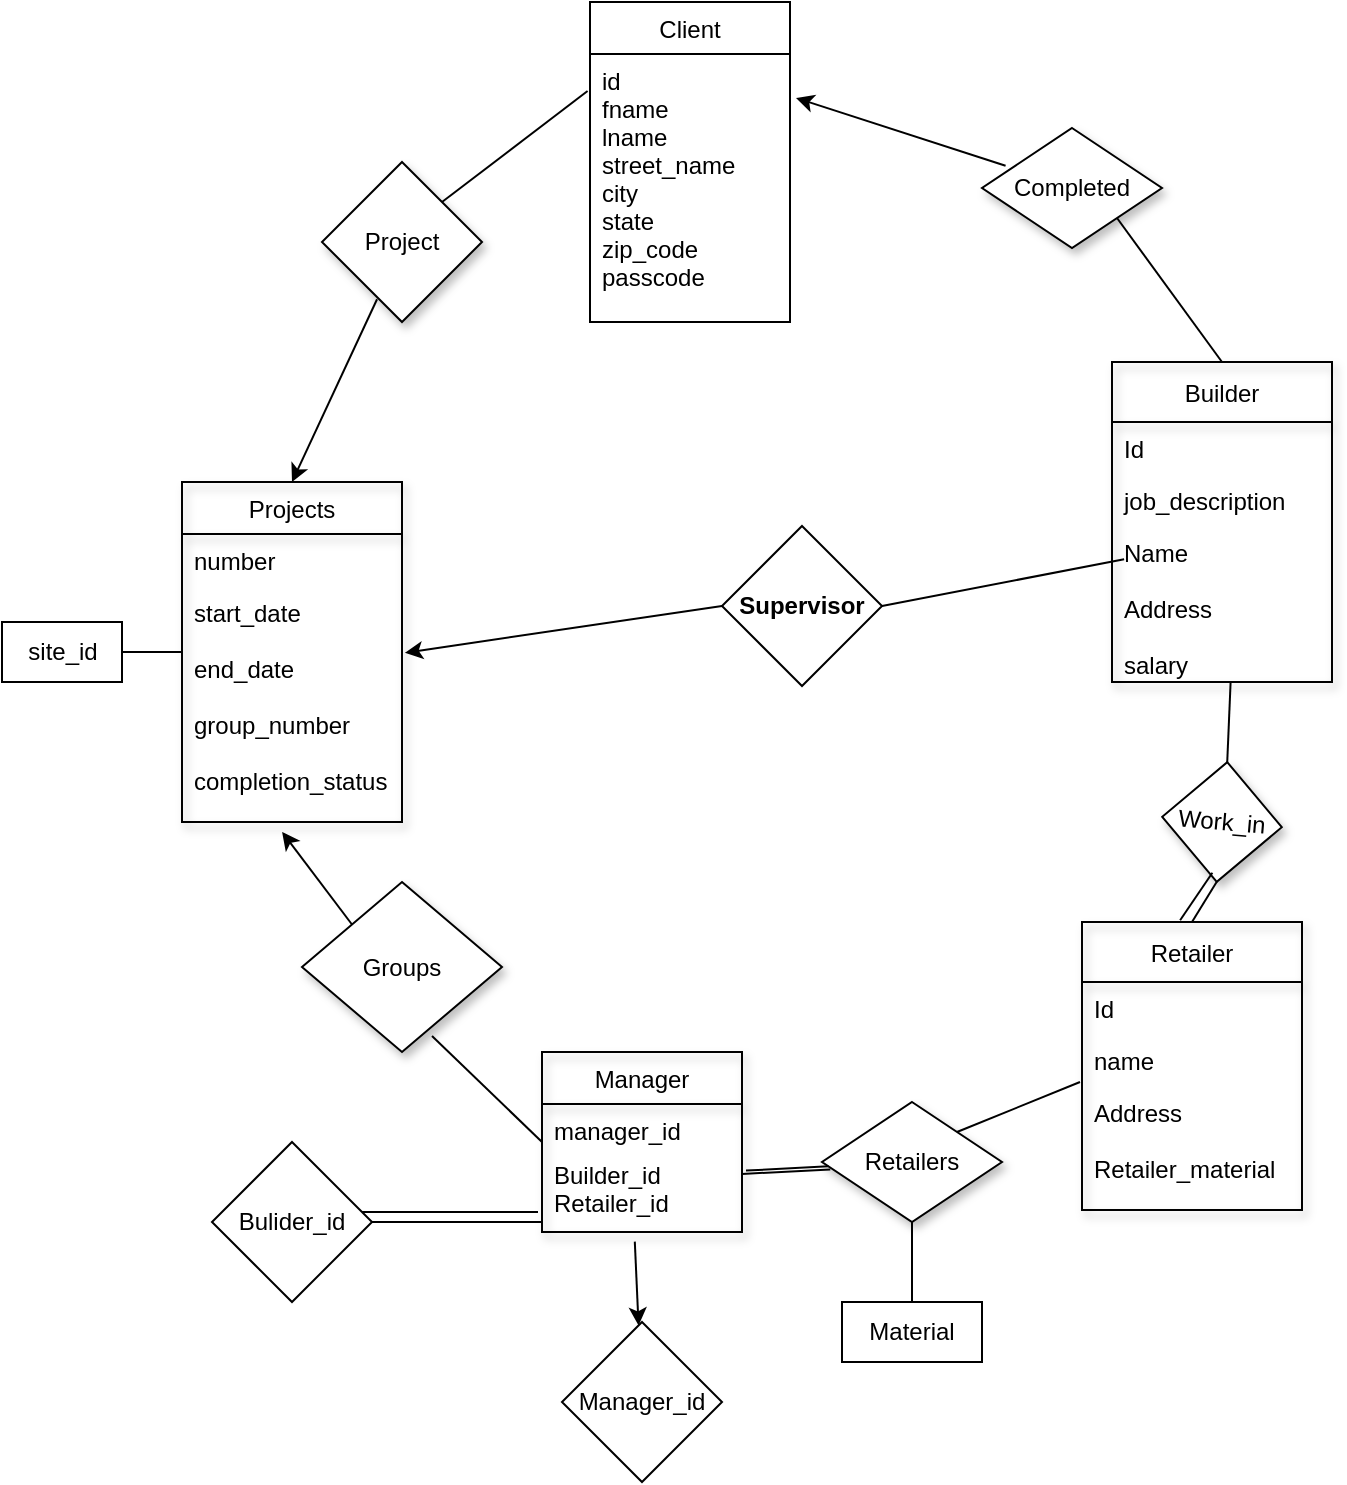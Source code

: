<mxfile version="15.6.6" type="github">
  <diagram id="4UxT9yWdNShp-Za1b8pm" name="Page-1">
    <mxGraphModel dx="1955" dy="947" grid="1" gridSize="10" guides="1" tooltips="1" connect="1" arrows="1" fold="1" page="1" pageScale="1" pageWidth="827" pageHeight="1169" math="0" shadow="0">
      <root>
        <mxCell id="0" />
        <mxCell id="1" parent="0" />
        <mxCell id="HvbOI0HMesnXb_MxwJK7-15" value="Client" style="swimlane;fontStyle=0;childLayout=stackLayout;horizontal=1;startSize=26;fillColor=none;horizontalStack=0;resizeParent=1;resizeParentMax=0;resizeLast=0;collapsible=1;marginBottom=0;" parent="1" vertex="1">
          <mxGeometry x="314" y="30" width="100" height="160" as="geometry" />
        </mxCell>
        <mxCell id="HvbOI0HMesnXb_MxwJK7-18" value="id&#xa;fname&#xa;lname&#xa;street_name&#xa;city&#xa;state&#xa;zip_code&#xa;passcode" style="text;strokeColor=none;fillColor=none;align=left;verticalAlign=top;spacingLeft=4;spacingRight=4;overflow=hidden;rotatable=0;points=[[0,0.5],[1,0.5]];portConstraint=eastwest;shadow=1;fontStyle=0" parent="HvbOI0HMesnXb_MxwJK7-15" vertex="1">
          <mxGeometry y="26" width="100" height="134" as="geometry" />
        </mxCell>
        <mxCell id="HvbOI0HMesnXb_MxwJK7-19" value="Builder" style="swimlane;fontStyle=0;childLayout=stackLayout;horizontal=1;startSize=30;fillColor=none;horizontalStack=0;resizeParent=1;resizeParentMax=0;resizeLast=0;collapsible=1;marginBottom=0;shadow=1;" parent="1" vertex="1">
          <mxGeometry x="575" y="210" width="110" height="160" as="geometry" />
        </mxCell>
        <mxCell id="HvbOI0HMesnXb_MxwJK7-20" value="Id" style="text;strokeColor=none;fillColor=none;align=left;verticalAlign=top;spacingLeft=4;spacingRight=4;overflow=hidden;rotatable=0;points=[[0,0.5],[1,0.5]];portConstraint=eastwest;shadow=1;" parent="HvbOI0HMesnXb_MxwJK7-19" vertex="1">
          <mxGeometry y="30" width="110" height="26" as="geometry" />
        </mxCell>
        <mxCell id="HvbOI0HMesnXb_MxwJK7-21" value="job_description" style="text;strokeColor=none;fillColor=none;align=left;verticalAlign=top;spacingLeft=4;spacingRight=4;overflow=hidden;rotatable=0;points=[[0,0.5],[1,0.5]];portConstraint=eastwest;shadow=1;" parent="HvbOI0HMesnXb_MxwJK7-19" vertex="1">
          <mxGeometry y="56" width="110" height="26" as="geometry" />
        </mxCell>
        <mxCell id="HvbOI0HMesnXb_MxwJK7-22" value="Name&#xa;&#xa;Address&#xa;&#xa;salary&#xa;&#xa;" style="text;strokeColor=none;fillColor=none;align=left;verticalAlign=top;spacingLeft=4;spacingRight=4;overflow=hidden;rotatable=0;points=[[0,0.5],[1,0.5]];portConstraint=eastwest;shadow=1;" parent="HvbOI0HMesnXb_MxwJK7-19" vertex="1">
          <mxGeometry y="82" width="110" height="78" as="geometry" />
        </mxCell>
        <mxCell id="HvbOI0HMesnXb_MxwJK7-23" value="Retailer" style="swimlane;fontStyle=0;childLayout=stackLayout;horizontal=1;startSize=30;fillColor=none;horizontalStack=0;resizeParent=1;resizeParentMax=0;resizeLast=0;collapsible=1;marginBottom=0;shadow=1;" parent="1" vertex="1">
          <mxGeometry x="560" y="490" width="110" height="144" as="geometry" />
        </mxCell>
        <mxCell id="HvbOI0HMesnXb_MxwJK7-24" value="Id" style="text;strokeColor=none;fillColor=none;align=left;verticalAlign=top;spacingLeft=4;spacingRight=4;overflow=hidden;rotatable=0;points=[[0,0.5],[1,0.5]];portConstraint=eastwest;shadow=1;" parent="HvbOI0HMesnXb_MxwJK7-23" vertex="1">
          <mxGeometry y="30" width="110" height="26" as="geometry" />
        </mxCell>
        <mxCell id="HvbOI0HMesnXb_MxwJK7-25" value="name" style="text;strokeColor=none;fillColor=none;align=left;verticalAlign=top;spacingLeft=4;spacingRight=4;overflow=hidden;rotatable=0;points=[[0,0.5],[1,0.5]];portConstraint=eastwest;shadow=1;" parent="HvbOI0HMesnXb_MxwJK7-23" vertex="1">
          <mxGeometry y="56" width="110" height="26" as="geometry" />
        </mxCell>
        <mxCell id="HvbOI0HMesnXb_MxwJK7-26" value="Address&#xa;&#xa;Retailer_material&#xa;&#xa;" style="text;strokeColor=none;fillColor=none;align=left;verticalAlign=top;spacingLeft=4;spacingRight=4;overflow=hidden;rotatable=0;points=[[0,0.5],[1,0.5]];portConstraint=eastwest;shadow=1;" parent="HvbOI0HMesnXb_MxwJK7-23" vertex="1">
          <mxGeometry y="82" width="110" height="62" as="geometry" />
        </mxCell>
        <mxCell id="HvbOI0HMesnXb_MxwJK7-32" value="Manager" style="swimlane;fontStyle=0;childLayout=stackLayout;horizontal=1;startSize=26;fillColor=none;horizontalStack=0;resizeParent=1;resizeParentMax=0;resizeLast=0;collapsible=1;marginBottom=0;shadow=1;" parent="1" vertex="1">
          <mxGeometry x="290" y="555" width="100" height="90" as="geometry" />
        </mxCell>
        <mxCell id="HvbOI0HMesnXb_MxwJK7-34" value="manager_id" style="text;strokeColor=none;fillColor=none;align=left;verticalAlign=top;spacingLeft=4;spacingRight=4;overflow=hidden;rotatable=0;points=[[0,0.5],[1,0.5]];portConstraint=eastwest;shadow=1;" parent="HvbOI0HMesnXb_MxwJK7-32" vertex="1">
          <mxGeometry y="26" width="100" height="22" as="geometry" />
        </mxCell>
        <mxCell id="HvbOI0HMesnXb_MxwJK7-33" value="Builder_id&#xa;Retailer_id" style="text;strokeColor=none;fillColor=none;align=left;verticalAlign=top;spacingLeft=4;spacingRight=4;overflow=hidden;rotatable=0;points=[[0,0.5],[1,0.5]];portConstraint=eastwest;shadow=1;" parent="HvbOI0HMesnXb_MxwJK7-32" vertex="1">
          <mxGeometry y="48" width="100" height="42" as="geometry" />
        </mxCell>
        <mxCell id="HvbOI0HMesnXb_MxwJK7-37" value="Retailers&lt;br&gt;" style="rhombus;whiteSpace=wrap;html=1;shadow=1;" parent="1" vertex="1">
          <mxGeometry x="430" y="580" width="90" height="60" as="geometry" />
        </mxCell>
        <mxCell id="HvbOI0HMesnXb_MxwJK7-39" value="Groups" style="rhombus;whiteSpace=wrap;html=1;shadow=1;" parent="1" vertex="1">
          <mxGeometry x="170" y="470" width="100" height="85" as="geometry" />
        </mxCell>
        <mxCell id="HvbOI0HMesnXb_MxwJK7-42" value="Project" style="rhombus;whiteSpace=wrap;html=1;shadow=1;" parent="1" vertex="1">
          <mxGeometry x="180" y="110" width="80" height="80" as="geometry" />
        </mxCell>
        <mxCell id="HvbOI0HMesnXb_MxwJK7-43" value="Completed" style="rhombus;whiteSpace=wrap;html=1;shadow=1;rotation=0;" parent="1" vertex="1">
          <mxGeometry x="510" y="93" width="90" height="60" as="geometry" />
        </mxCell>
        <mxCell id="HvbOI0HMesnXb_MxwJK7-45" value="Work_in" style="rhombus;whiteSpace=wrap;html=1;shadow=1;rotation=5;" parent="1" vertex="1">
          <mxGeometry x="600" y="410" width="60" height="60" as="geometry" />
        </mxCell>
        <mxCell id="HvbOI0HMesnXb_MxwJK7-66" value="Projects" style="swimlane;fontStyle=0;childLayout=stackLayout;horizontal=1;startSize=26;fillColor=none;horizontalStack=0;resizeParent=1;resizeParentMax=0;resizeLast=0;collapsible=1;marginBottom=0;shadow=1;" parent="1" vertex="1">
          <mxGeometry x="110" y="270" width="110" height="170" as="geometry" />
        </mxCell>
        <mxCell id="HvbOI0HMesnXb_MxwJK7-67" value="number" style="text;strokeColor=none;fillColor=none;align=left;verticalAlign=top;spacingLeft=4;spacingRight=4;overflow=hidden;rotatable=0;points=[[0,0.5],[1,0.5]];portConstraint=eastwest;shadow=1;" parent="HvbOI0HMesnXb_MxwJK7-66" vertex="1">
          <mxGeometry y="26" width="110" height="26" as="geometry" />
        </mxCell>
        <mxCell id="HvbOI0HMesnXb_MxwJK7-68" value="start_date&#xa;&#xa;end_date&#xa;&#xa;group_number&#xa;&#xa;completion_status" style="text;strokeColor=none;fillColor=none;align=left;verticalAlign=top;spacingLeft=4;spacingRight=4;overflow=hidden;rotatable=0;points=[[0,0.5],[1,0.5]];portConstraint=eastwest;shadow=1;" parent="HvbOI0HMesnXb_MxwJK7-66" vertex="1">
          <mxGeometry y="52" width="110" height="118" as="geometry" />
        </mxCell>
        <mxCell id="dZS-_76hlfxpi-WDvzee-4" value="" style="endArrow=none;html=1;rounded=0;entryX=1;entryY=0;entryDx=0;entryDy=0;exitX=-0.012;exitY=0.138;exitDx=0;exitDy=0;exitPerimeter=0;" edge="1" parent="1" source="HvbOI0HMesnXb_MxwJK7-18" target="HvbOI0HMesnXb_MxwJK7-42">
          <mxGeometry width="50" height="50" relative="1" as="geometry">
            <mxPoint x="340" y="110" as="sourcePoint" />
            <mxPoint x="540" y="280" as="targetPoint" />
          </mxGeometry>
        </mxCell>
        <mxCell id="dZS-_76hlfxpi-WDvzee-5" value="" style="endArrow=classic;html=1;rounded=0;exitX=0.344;exitY=0.858;exitDx=0;exitDy=0;entryX=0.5;entryY=0;entryDx=0;entryDy=0;exitPerimeter=0;" edge="1" parent="1" source="HvbOI0HMesnXb_MxwJK7-42" target="HvbOI0HMesnXb_MxwJK7-66">
          <mxGeometry width="50" height="50" relative="1" as="geometry">
            <mxPoint x="490" y="330" as="sourcePoint" />
            <mxPoint x="540" y="280" as="targetPoint" />
          </mxGeometry>
        </mxCell>
        <mxCell id="dZS-_76hlfxpi-WDvzee-8" value="" style="endArrow=classic;html=1;rounded=0;exitX=0;exitY=0;exitDx=0;exitDy=0;entryX=0.455;entryY=1.042;entryDx=0;entryDy=0;entryPerimeter=0;" edge="1" parent="1" source="HvbOI0HMesnXb_MxwJK7-39" target="HvbOI0HMesnXb_MxwJK7-68">
          <mxGeometry width="50" height="50" relative="1" as="geometry">
            <mxPoint x="390" y="430" as="sourcePoint" />
            <mxPoint x="440" y="380" as="targetPoint" />
          </mxGeometry>
        </mxCell>
        <mxCell id="dZS-_76hlfxpi-WDvzee-9" value="" style="endArrow=none;html=1;rounded=0;entryX=0.65;entryY=0.906;entryDx=0;entryDy=0;entryPerimeter=0;exitX=0;exitY=0.5;exitDx=0;exitDy=0;" edge="1" parent="1" source="HvbOI0HMesnXb_MxwJK7-32" target="HvbOI0HMesnXb_MxwJK7-39">
          <mxGeometry width="50" height="50" relative="1" as="geometry">
            <mxPoint x="300" y="630" as="sourcePoint" />
            <mxPoint x="440" y="380" as="targetPoint" />
          </mxGeometry>
        </mxCell>
        <mxCell id="dZS-_76hlfxpi-WDvzee-10" value="" style="endArrow=none;html=1;rounded=0;entryX=1.02;entryY=0.269;entryDx=0;entryDy=0;entryPerimeter=0;" edge="1" parent="1" source="HvbOI0HMesnXb_MxwJK7-37" target="HvbOI0HMesnXb_MxwJK7-33">
          <mxGeometry width="50" height="50" relative="1" as="geometry">
            <mxPoint x="540" y="660" as="sourcePoint" />
            <mxPoint x="384" y="682.994" as="targetPoint" />
          </mxGeometry>
        </mxCell>
        <mxCell id="dZS-_76hlfxpi-WDvzee-11" value="" style="endArrow=none;html=1;rounded=0;exitX=1;exitY=0;exitDx=0;exitDy=0;entryX=-0.009;entryY=-0.032;entryDx=0;entryDy=0;entryPerimeter=0;" edge="1" parent="1" source="HvbOI0HMesnXb_MxwJK7-37" target="HvbOI0HMesnXb_MxwJK7-26">
          <mxGeometry width="50" height="50" relative="1" as="geometry">
            <mxPoint x="390" y="430" as="sourcePoint" />
            <mxPoint x="440" y="380" as="targetPoint" />
          </mxGeometry>
        </mxCell>
        <mxCell id="dZS-_76hlfxpi-WDvzee-12" value="" style="endArrow=none;html=1;rounded=0;entryX=0.5;entryY=1;entryDx=0;entryDy=0;exitX=0.5;exitY=0;exitDx=0;exitDy=0;" edge="1" parent="1" source="HvbOI0HMesnXb_MxwJK7-23" target="HvbOI0HMesnXb_MxwJK7-45">
          <mxGeometry width="50" height="50" relative="1" as="geometry">
            <mxPoint x="602" y="430" as="sourcePoint" />
            <mxPoint x="440" y="380" as="targetPoint" />
          </mxGeometry>
        </mxCell>
        <mxCell id="dZS-_76hlfxpi-WDvzee-13" value="" style="endArrow=none;html=1;rounded=0;exitX=0.5;exitY=0;exitDx=0;exitDy=0;entryX=0.539;entryY=1.005;entryDx=0;entryDy=0;entryPerimeter=0;" edge="1" parent="1" source="HvbOI0HMesnXb_MxwJK7-45" target="HvbOI0HMesnXb_MxwJK7-22">
          <mxGeometry width="50" height="50" relative="1" as="geometry">
            <mxPoint x="390" y="430" as="sourcePoint" />
            <mxPoint x="440" y="380" as="targetPoint" />
          </mxGeometry>
        </mxCell>
        <mxCell id="dZS-_76hlfxpi-WDvzee-14" value="" style="endArrow=none;html=1;rounded=0;exitX=0.5;exitY=0;exitDx=0;exitDy=0;entryX=1;entryY=1;entryDx=0;entryDy=0;" edge="1" parent="1" source="HvbOI0HMesnXb_MxwJK7-19" target="HvbOI0HMesnXb_MxwJK7-43">
          <mxGeometry width="50" height="50" relative="1" as="geometry">
            <mxPoint x="390" y="430" as="sourcePoint" />
            <mxPoint x="440" y="380" as="targetPoint" />
          </mxGeometry>
        </mxCell>
        <mxCell id="dZS-_76hlfxpi-WDvzee-15" value="" style="endArrow=classic;html=1;rounded=0;exitX=0.131;exitY=0.315;exitDx=0;exitDy=0;exitPerimeter=0;entryX=1.03;entryY=0.164;entryDx=0;entryDy=0;entryPerimeter=0;" edge="1" parent="1" source="HvbOI0HMesnXb_MxwJK7-43" target="HvbOI0HMesnXb_MxwJK7-18">
          <mxGeometry width="50" height="50" relative="1" as="geometry">
            <mxPoint x="390" y="430" as="sourcePoint" />
            <mxPoint x="440" y="380" as="targetPoint" />
          </mxGeometry>
        </mxCell>
        <mxCell id="dZS-_76hlfxpi-WDvzee-18" value="" style="endArrow=none;html=1;rounded=0;exitX=0.457;exitY=0.928;exitDx=0;exitDy=0;exitPerimeter=0;entryX=0.446;entryY=-0.006;entryDx=0;entryDy=0;entryPerimeter=0;" edge="1" parent="1" source="HvbOI0HMesnXb_MxwJK7-45" target="HvbOI0HMesnXb_MxwJK7-23">
          <mxGeometry width="50" height="50" relative="1" as="geometry">
            <mxPoint x="592.405" y="390.831" as="sourcePoint" />
            <mxPoint x="600" y="430" as="targetPoint" />
          </mxGeometry>
        </mxCell>
        <mxCell id="dZS-_76hlfxpi-WDvzee-19" value="&lt;b&gt;Supervisor&lt;/b&gt;" style="rhombus;whiteSpace=wrap;html=1;rotation=0;" vertex="1" parent="1">
          <mxGeometry x="380" y="292" width="80" height="80" as="geometry" />
        </mxCell>
        <mxCell id="dZS-_76hlfxpi-WDvzee-21" value="" style="endArrow=classic;html=1;rounded=0;exitX=0;exitY=0.5;exitDx=0;exitDy=0;entryX=1.013;entryY=0.283;entryDx=0;entryDy=0;entryPerimeter=0;" edge="1" parent="1" source="dZS-_76hlfxpi-WDvzee-19" target="HvbOI0HMesnXb_MxwJK7-68">
          <mxGeometry width="50" height="50" relative="1" as="geometry">
            <mxPoint x="460" y="480" as="sourcePoint" />
            <mxPoint x="510" y="430" as="targetPoint" />
          </mxGeometry>
        </mxCell>
        <mxCell id="dZS-_76hlfxpi-WDvzee-22" value="" style="endArrow=none;html=1;rounded=0;exitX=1;exitY=0.5;exitDx=0;exitDy=0;entryX=0.055;entryY=0.213;entryDx=0;entryDy=0;entryPerimeter=0;" edge="1" parent="1" source="dZS-_76hlfxpi-WDvzee-19" target="HvbOI0HMesnXb_MxwJK7-22">
          <mxGeometry width="50" height="50" relative="1" as="geometry">
            <mxPoint x="460" y="480" as="sourcePoint" />
            <mxPoint x="510" y="430" as="targetPoint" />
          </mxGeometry>
        </mxCell>
        <mxCell id="dZS-_76hlfxpi-WDvzee-24" value="Bulider_id" style="rhombus;whiteSpace=wrap;html=1;" vertex="1" parent="1">
          <mxGeometry x="125" y="600" width="80" height="80" as="geometry" />
        </mxCell>
        <mxCell id="dZS-_76hlfxpi-WDvzee-25" value="Manager_id" style="rhombus;whiteSpace=wrap;html=1;" vertex="1" parent="1">
          <mxGeometry x="300" y="690" width="80" height="80" as="geometry" />
        </mxCell>
        <mxCell id="dZS-_76hlfxpi-WDvzee-26" value="" style="endArrow=none;html=1;rounded=0;exitX=1;exitY=0.5;exitDx=0;exitDy=0;" edge="1" parent="1" source="dZS-_76hlfxpi-WDvzee-24">
          <mxGeometry width="50" height="50" relative="1" as="geometry">
            <mxPoint x="330" y="540" as="sourcePoint" />
            <mxPoint x="290" y="640" as="targetPoint" />
          </mxGeometry>
        </mxCell>
        <mxCell id="dZS-_76hlfxpi-WDvzee-27" value="" style="endArrow=none;html=1;rounded=0;entryX=-0.02;entryY=0.762;entryDx=0;entryDy=0;entryPerimeter=0;" edge="1" parent="1" target="HvbOI0HMesnXb_MxwJK7-33">
          <mxGeometry width="50" height="50" relative="1" as="geometry">
            <mxPoint x="200" y="635" as="sourcePoint" />
            <mxPoint x="380" y="490" as="targetPoint" />
          </mxGeometry>
        </mxCell>
        <mxCell id="dZS-_76hlfxpi-WDvzee-28" value="" style="endArrow=none;html=1;rounded=0;entryX=0.046;entryY=0.562;entryDx=0;entryDy=0;entryPerimeter=0;" edge="1" parent="1" target="HvbOI0HMesnXb_MxwJK7-37">
          <mxGeometry width="50" height="50" relative="1" as="geometry">
            <mxPoint x="390" y="616" as="sourcePoint" />
            <mxPoint x="440" y="610" as="targetPoint" />
          </mxGeometry>
        </mxCell>
        <mxCell id="dZS-_76hlfxpi-WDvzee-34" value="site_id" style="html=1;" vertex="1" parent="1">
          <mxGeometry x="20" y="340" width="60" height="30" as="geometry" />
        </mxCell>
        <mxCell id="dZS-_76hlfxpi-WDvzee-35" value="" style="endArrow=none;html=1;rounded=0;exitX=1;exitY=0.5;exitDx=0;exitDy=0;" edge="1" parent="1" source="dZS-_76hlfxpi-WDvzee-34">
          <mxGeometry width="50" height="50" relative="1" as="geometry">
            <mxPoint x="160" y="490" as="sourcePoint" />
            <mxPoint x="110" y="355" as="targetPoint" />
          </mxGeometry>
        </mxCell>
        <mxCell id="dZS-_76hlfxpi-WDvzee-36" value="Material" style="rounded=0;whiteSpace=wrap;html=1;" vertex="1" parent="1">
          <mxGeometry x="440" y="680" width="70" height="30" as="geometry" />
        </mxCell>
        <mxCell id="dZS-_76hlfxpi-WDvzee-37" value="" style="endArrow=none;html=1;rounded=0;exitX=0.5;exitY=0;exitDx=0;exitDy=0;entryX=0.5;entryY=1;entryDx=0;entryDy=0;" edge="1" parent="1" source="dZS-_76hlfxpi-WDvzee-36" target="HvbOI0HMesnXb_MxwJK7-37">
          <mxGeometry width="50" height="50" relative="1" as="geometry">
            <mxPoint x="430" y="460" as="sourcePoint" />
            <mxPoint x="480" y="410" as="targetPoint" />
          </mxGeometry>
        </mxCell>
        <mxCell id="dZS-_76hlfxpi-WDvzee-38" value="" style="endArrow=classic;html=1;rounded=0;exitX=0.464;exitY=1.115;exitDx=0;exitDy=0;exitPerimeter=0;" edge="1" parent="1" source="HvbOI0HMesnXb_MxwJK7-33" target="dZS-_76hlfxpi-WDvzee-25">
          <mxGeometry width="50" height="50" relative="1" as="geometry">
            <mxPoint x="360" y="410" as="sourcePoint" />
            <mxPoint x="410" y="360" as="targetPoint" />
          </mxGeometry>
        </mxCell>
      </root>
    </mxGraphModel>
  </diagram>
</mxfile>
